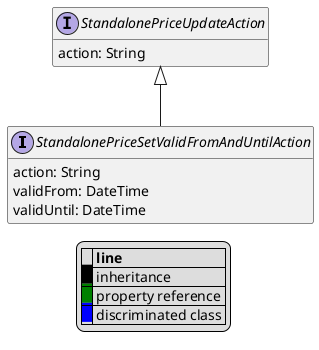 @startuml

hide empty fields
hide empty methods
legend
|= |= line |
|<back:black>   </back>| inheritance |
|<back:green>   </back>| property reference |
|<back:blue>   </back>| discriminated class |
endlegend
interface StandalonePriceSetValidFromAndUntilAction [[StandalonePriceSetValidFromAndUntilAction.svg]] extends StandalonePriceUpdateAction {
    action: String
    validFrom: DateTime
    validUntil: DateTime
}
interface StandalonePriceUpdateAction [[StandalonePriceUpdateAction.svg]]  {
    action: String
}





@enduml

